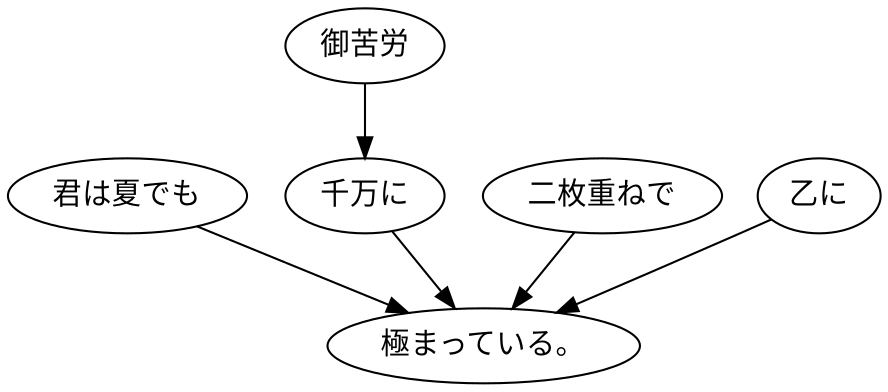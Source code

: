 digraph graph3977 {
	node0 [label="君は夏でも"];
	node1 [label="御苦労"];
	node2 [label="千万に"];
	node3 [label="二枚重ねで"];
	node4 [label="乙に"];
	node5 [label="極まっている。"];
	node0 -> node5;
	node1 -> node2;
	node2 -> node5;
	node3 -> node5;
	node4 -> node5;
}
